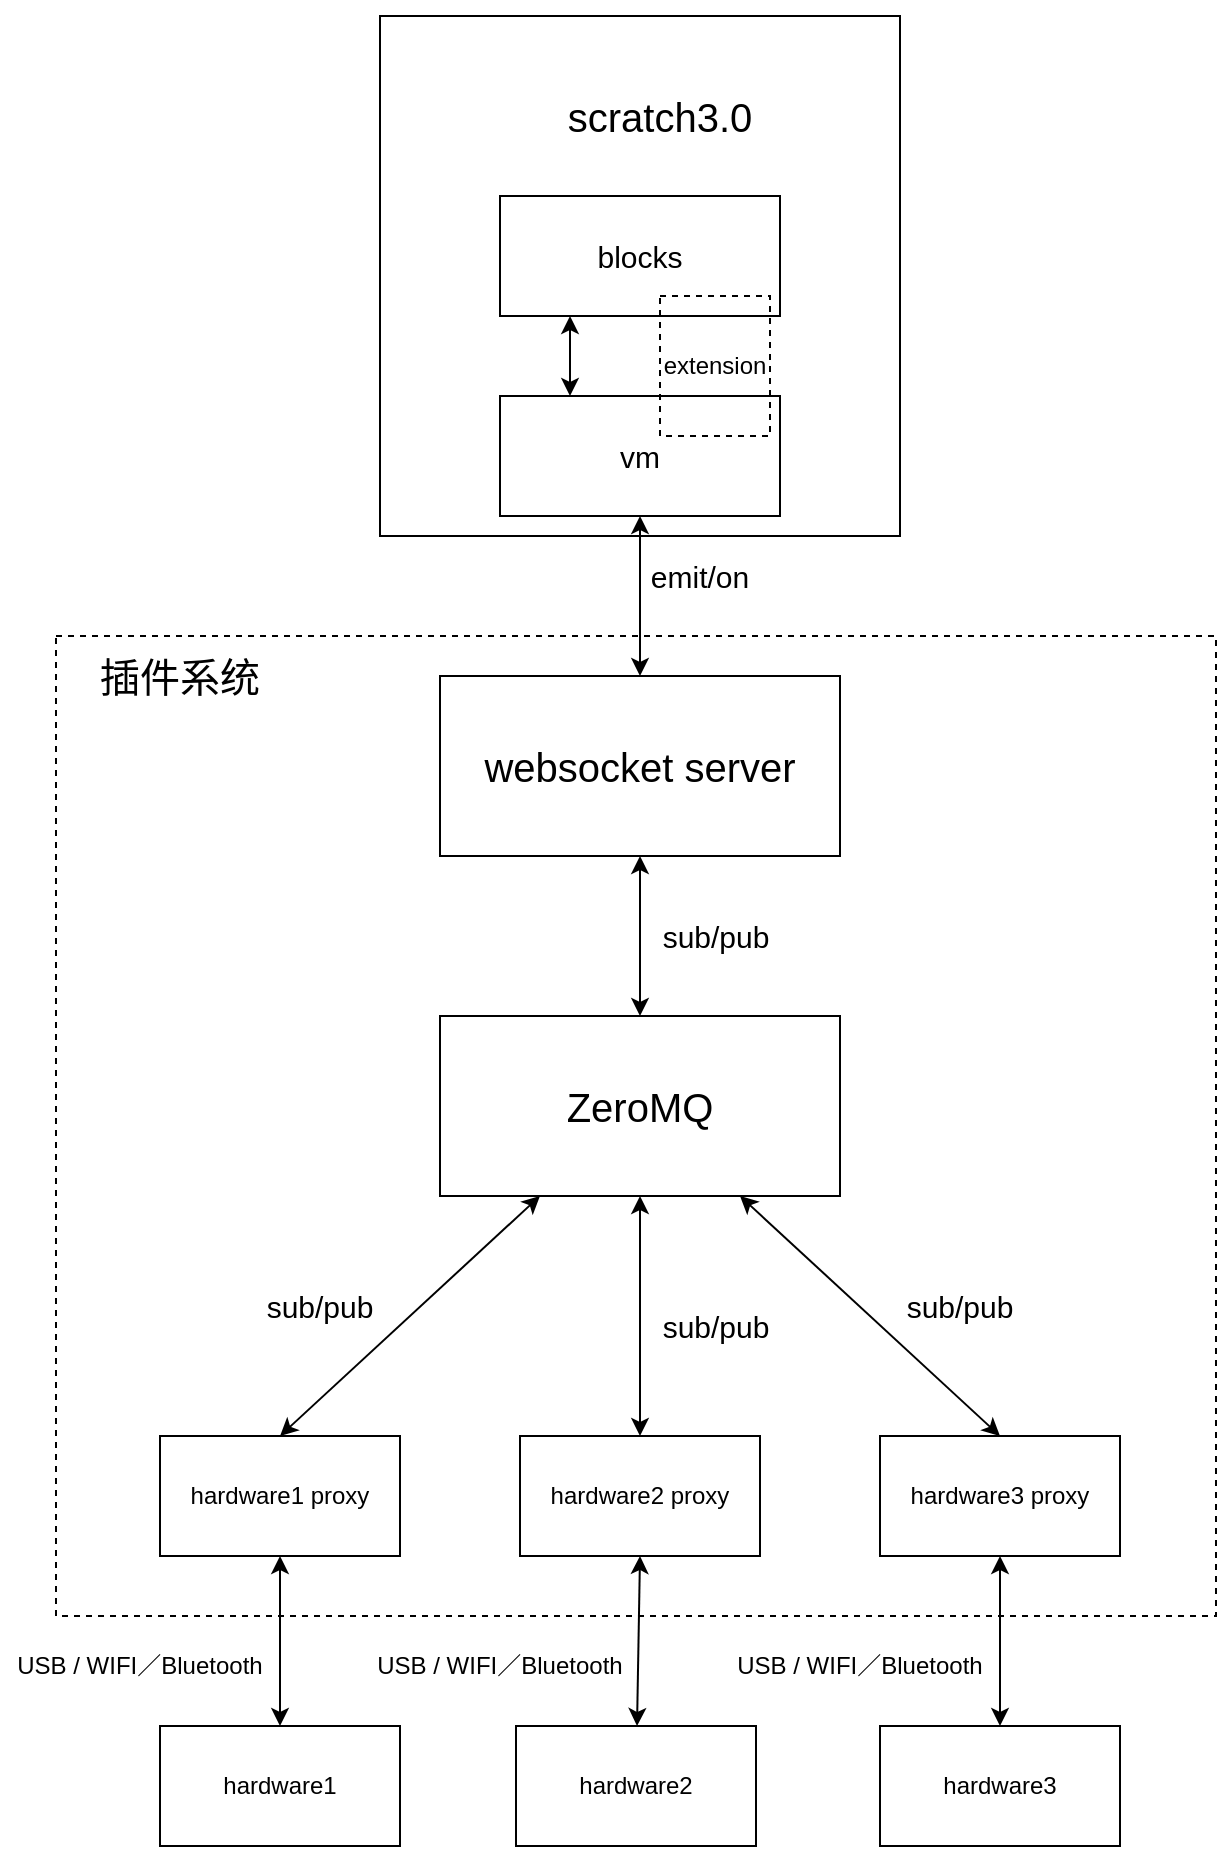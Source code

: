 <mxGraphModel dx="763" dy="1795" grid="1" gridSize="10" guides="1" tooltips="1" connect="1" arrows="1" fold="1" page="1" pageScale="1" pageWidth="827" pageHeight="1169" background="#ffffff"><root><mxCell id="0"/><mxCell id="1" parent="0"/><mxCell id="2" value="&lt;font style=&quot;font-size: 20px&quot;&gt;websocket server&lt;/font&gt;" style="rounded=0;whiteSpace=wrap;html=1;" parent="1" vertex="1"><mxGeometry x="240" y="270" width="200" height="90" as="geometry"/></mxCell><mxCell id="3" value="&lt;div style=&quot;text-align: center ; font-size: 20px&quot;&gt;&lt;br&gt;&lt;/div&gt;" style="rounded=0;whiteSpace=wrap;html=1;" parent="1" vertex="1"><mxGeometry x="210" y="-60" width="260" height="260" as="geometry"/></mxCell><mxCell id="4" value="&lt;font style=&quot;font-size: 20px&quot;&gt;ZeroMQ&lt;/font&gt;" style="rounded=0;whiteSpace=wrap;html=1;" parent="1" vertex="1"><mxGeometry x="240" y="440" width="200" height="90" as="geometry"/></mxCell><mxCell id="7" value="" style="endArrow=classic;startArrow=classic;html=1;exitX=0.5;exitY=0;entryX=0.5;entryY=1;" parent="1" source="2" target="13" edge="1"><mxGeometry width="50" height="50" relative="1" as="geometry"><mxPoint x="290.333" y="270" as="sourcePoint"/><mxPoint x="290.333" y="190" as="targetPoint"/></mxGeometry></mxCell><mxCell id="10" value="" style="endArrow=classic;startArrow=classic;html=1;exitX=0.5;exitY=0;entryX=0.5;entryY=1;" parent="1" source="4" target="2" edge="1"><mxGeometry width="50" height="50" relative="1" as="geometry"><mxPoint x="300.333" y="455" as="sourcePoint"/><mxPoint x="300.333" y="380" as="targetPoint"/><Array as="points"/></mxGeometry></mxCell><mxCell id="11" value="hardware1 proxy" style="rounded=0;whiteSpace=wrap;html=1;" parent="1" vertex="1"><mxGeometry x="100" y="650" width="120" height="60" as="geometry"/></mxCell><mxCell id="12" value="hardware2 proxy" style="rounded=0;whiteSpace=wrap;html=1;" parent="1" vertex="1"><mxGeometry x="280" y="650" width="120" height="60" as="geometry"/></mxCell><mxCell id="13" value="&lt;div style=&quot;text-align: left&quot;&gt;&lt;span style=&quot;font-size: 15px&quot;&gt;vm&lt;/span&gt;&lt;/div&gt;" style="rounded=0;whiteSpace=wrap;html=1;" parent="1" vertex="1"><mxGeometry x="270" y="130" width="140" height="60" as="geometry"/></mxCell><mxCell id="14" style="edgeStyle=orthogonalEdgeStyle;rounded=0;html=1;exitX=0.5;exitY=0;entryX=0.5;entryY=0;jettySize=auto;orthogonalLoop=1;" parent="1" source="3" target="3" edge="1"><mxGeometry relative="1" as="geometry"/></mxCell><mxCell id="15" style="edgeStyle=orthogonalEdgeStyle;rounded=0;html=1;exitX=0.5;exitY=0;entryX=0.5;entryY=0;jettySize=auto;orthogonalLoop=1;" parent="1" source="3" target="3" edge="1"><mxGeometry relative="1" as="geometry"/></mxCell><mxCell id="16" value="hardware3 proxy" style="rounded=0;whiteSpace=wrap;html=1;" parent="1" vertex="1"><mxGeometry x="460" y="650" width="120" height="60" as="geometry"/></mxCell><mxCell id="17" value="hardware1" style="rounded=0;whiteSpace=wrap;html=1;" parent="1" vertex="1"><mxGeometry x="100" y="795" width="120" height="60" as="geometry"/></mxCell><mxCell id="22" value="" style="endArrow=classic;startArrow=classic;html=1;strokeColor=#000000;entryX=0.25;entryY=1;exitX=0.5;exitY=0;" parent="1" source="11" target="4" edge="1"><mxGeometry width="50" height="50" relative="1" as="geometry"><mxPoint x="150" y="660" as="sourcePoint"/><mxPoint x="200" y="610" as="targetPoint"/></mxGeometry></mxCell><mxCell id="23" value="" style="endArrow=classic;startArrow=classic;html=1;strokeColor=#000000;entryX=0.5;entryY=1;exitX=0.5;exitY=0;" parent="1" source="12" target="4" edge="1"><mxGeometry width="50" height="50" relative="1" as="geometry"><mxPoint x="170" y="700" as="sourcePoint"/><mxPoint x="300" y="570" as="targetPoint"/></mxGeometry></mxCell><mxCell id="24" value="" style="endArrow=classic;startArrow=classic;html=1;strokeColor=#000000;entryX=0.75;entryY=1;exitX=0.5;exitY=0;" parent="1" source="16" target="4" edge="1"><mxGeometry width="50" height="50" relative="1" as="geometry"><mxPoint x="450" y="710" as="sourcePoint"/><mxPoint x="450" y="580" as="targetPoint"/></mxGeometry></mxCell><mxCell id="25" value="" style="endArrow=classic;startArrow=classic;html=1;strokeColor=#000000;entryX=0.5;entryY=1;exitX=0.5;exitY=0;" parent="1" source="17" target="11" edge="1"><mxGeometry width="50" height="50" relative="1" as="geometry"><mxPoint x="110" y="840" as="sourcePoint"/><mxPoint x="160" y="790" as="targetPoint"/></mxGeometry></mxCell><mxCell id="26" value="" style="endArrow=classic;startArrow=classic;html=1;strokeColor=#000000;entryX=0.5;entryY=1;" parent="1" source="27" target="12" edge="1"><mxGeometry width="50" height="50" relative="1" as="geometry"><mxPoint x="340" y="840" as="sourcePoint"/><mxPoint x="340" y="760" as="targetPoint"/></mxGeometry></mxCell><mxCell id="28" value="" style="endArrow=classic;startArrow=classic;html=1;strokeColor=#000000;entryX=0.5;entryY=1;exitX=0.5;exitY=0;" parent="1" source="29" target="16" edge="1"><mxGeometry width="50" height="50" relative="1" as="geometry"><mxPoint x="540" y="840" as="sourcePoint"/><mxPoint x="600" y="750" as="targetPoint"/></mxGeometry></mxCell><mxCell id="29" value="hardware3" style="rounded=0;whiteSpace=wrap;html=1;" parent="1" vertex="1"><mxGeometry x="460" y="795" width="120" height="60" as="geometry"/></mxCell><mxCell id="30" value="&lt;font style=&quot;font-size: 15px&quot;&gt;emit/on&lt;/font&gt;" style="text;html=1;strokeColor=none;fillColor=none;align=center;verticalAlign=middle;whiteSpace=wrap;rounded=0;" parent="1" vertex="1"><mxGeometry x="350" y="210" width="40" height="20" as="geometry"/></mxCell><mxCell id="31" value="&lt;font style=&quot;font-size: 15px&quot;&gt;sub/pub&lt;/font&gt;" style="text;html=1;strokeColor=none;fillColor=none;align=center;verticalAlign=middle;whiteSpace=wrap;rounded=0;" parent="1" vertex="1"><mxGeometry x="358" y="390" width="40" height="20" as="geometry"/></mxCell><mxCell id="32" value="&lt;font style=&quot;font-size: 15px&quot;&gt;sub/pub&lt;/font&gt;" style="text;html=1;strokeColor=none;fillColor=none;align=center;verticalAlign=middle;whiteSpace=wrap;rounded=0;" parent="1" vertex="1"><mxGeometry x="480" y="575" width="40" height="20" as="geometry"/></mxCell><mxCell id="33" value="&lt;font style=&quot;font-size: 15px&quot;&gt;sub/pub&lt;/font&gt;" style="text;html=1;strokeColor=none;fillColor=none;align=center;verticalAlign=middle;whiteSpace=wrap;rounded=0;" parent="1" vertex="1"><mxGeometry x="358" y="585" width="40" height="20" as="geometry"/></mxCell><mxCell id="34" value="&lt;font style=&quot;font-size: 15px&quot;&gt;sub/pub&lt;/font&gt;" style="text;html=1;strokeColor=none;fillColor=none;align=center;verticalAlign=middle;whiteSpace=wrap;rounded=0;" parent="1" vertex="1"><mxGeometry x="160" y="575" width="40" height="20" as="geometry"/></mxCell><mxCell id="36" value="&lt;span&gt;USB / WIFI／&lt;/span&gt;&lt;span&gt;Bluetooth&lt;/span&gt;" style="text;html=1;strokeColor=none;fillColor=none;align=center;verticalAlign=middle;whiteSpace=wrap;rounded=0;" parent="1" vertex="1"><mxGeometry x="20" y="750" width="140" height="30" as="geometry"/></mxCell><mxCell id="39" value="&lt;span&gt;USB / WIFI／&lt;/span&gt;&lt;span&gt;Bluetooth&lt;/span&gt;" style="text;html=1;strokeColor=none;fillColor=none;align=center;verticalAlign=middle;whiteSpace=wrap;rounded=0;" parent="1" vertex="1"><mxGeometry x="200" y="750" width="140" height="30" as="geometry"/></mxCell><mxCell id="40" value="&lt;span&gt;USB / WIFI／&lt;/span&gt;&lt;span&gt;Bluetooth&lt;/span&gt;" style="text;html=1;strokeColor=none;fillColor=none;align=center;verticalAlign=middle;whiteSpace=wrap;rounded=0;" parent="1" vertex="1"><mxGeometry x="380" y="750" width="140" height="30" as="geometry"/></mxCell><mxCell id="42" value="&lt;font style=&quot;font-size: 20px&quot;&gt;scratch3.0&lt;/font&gt;" style="text;html=1;strokeColor=none;fillColor=none;align=center;verticalAlign=middle;whiteSpace=wrap;rounded=0;" parent="1" vertex="1"><mxGeometry x="315" y="-30" width="70" height="40" as="geometry"/></mxCell><mxCell id="43" value="&lt;div style=&quot;text-align: left&quot;&gt;&lt;span style=&quot;font-size: 15px&quot;&gt;blocks&lt;/span&gt;&lt;/div&gt;" style="rounded=0;whiteSpace=wrap;html=1;" parent="1" vertex="1"><mxGeometry x="270" y="30" width="140" height="60" as="geometry"/></mxCell><mxCell id="45" value="" style="endArrow=classic;startArrow=classic;html=1;strokeColor=#000000;entryX=0.25;entryY=1;exitX=0.25;exitY=0;" parent="1" source="13" target="43" edge="1"><mxGeometry width="50" height="50" relative="1" as="geometry"><mxPoint x="300" y="140" as="sourcePoint"/><mxPoint x="350" y="90" as="targetPoint"/></mxGeometry></mxCell><mxCell id="50" value="extension" style="rounded=0;whiteSpace=wrap;html=1;fillColor=none;dashed=1;" parent="1" vertex="1"><mxGeometry x="350" y="80" width="55" height="70" as="geometry"/></mxCell><mxCell id="27" value="hardware2" style="rounded=0;whiteSpace=wrap;html=1;" parent="1" vertex="1"><mxGeometry x="278" y="795" width="120" height="60" as="geometry"/></mxCell><mxCell id="52" value="" style="rounded=0;whiteSpace=wrap;html=1;dashed=1;fillColor=none;" parent="1" vertex="1"><mxGeometry x="48" y="250" width="580" height="490" as="geometry"/></mxCell><mxCell id="53" value="&lt;font style=&quot;font-size: 20px&quot;&gt;插件系统&lt;/font&gt;" style="text;html=1;strokeColor=none;fillColor=none;align=center;verticalAlign=middle;whiteSpace=wrap;rounded=0;dashed=1;" parent="1" vertex="1"><mxGeometry x="60" y="260" width="100" height="20" as="geometry"/></mxCell></root></mxGraphModel>